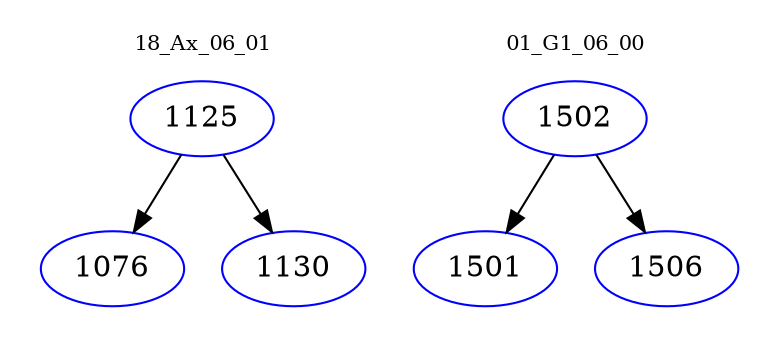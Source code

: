 digraph{
subgraph cluster_0 {
color = white
label = "18_Ax_06_01";
fontsize=10;
T0_1125 [label="1125", color="blue"]
T0_1125 -> T0_1076 [color="black"]
T0_1076 [label="1076", color="blue"]
T0_1125 -> T0_1130 [color="black"]
T0_1130 [label="1130", color="blue"]
}
subgraph cluster_1 {
color = white
label = "01_G1_06_00";
fontsize=10;
T1_1502 [label="1502", color="blue"]
T1_1502 -> T1_1501 [color="black"]
T1_1501 [label="1501", color="blue"]
T1_1502 -> T1_1506 [color="black"]
T1_1506 [label="1506", color="blue"]
}
}
